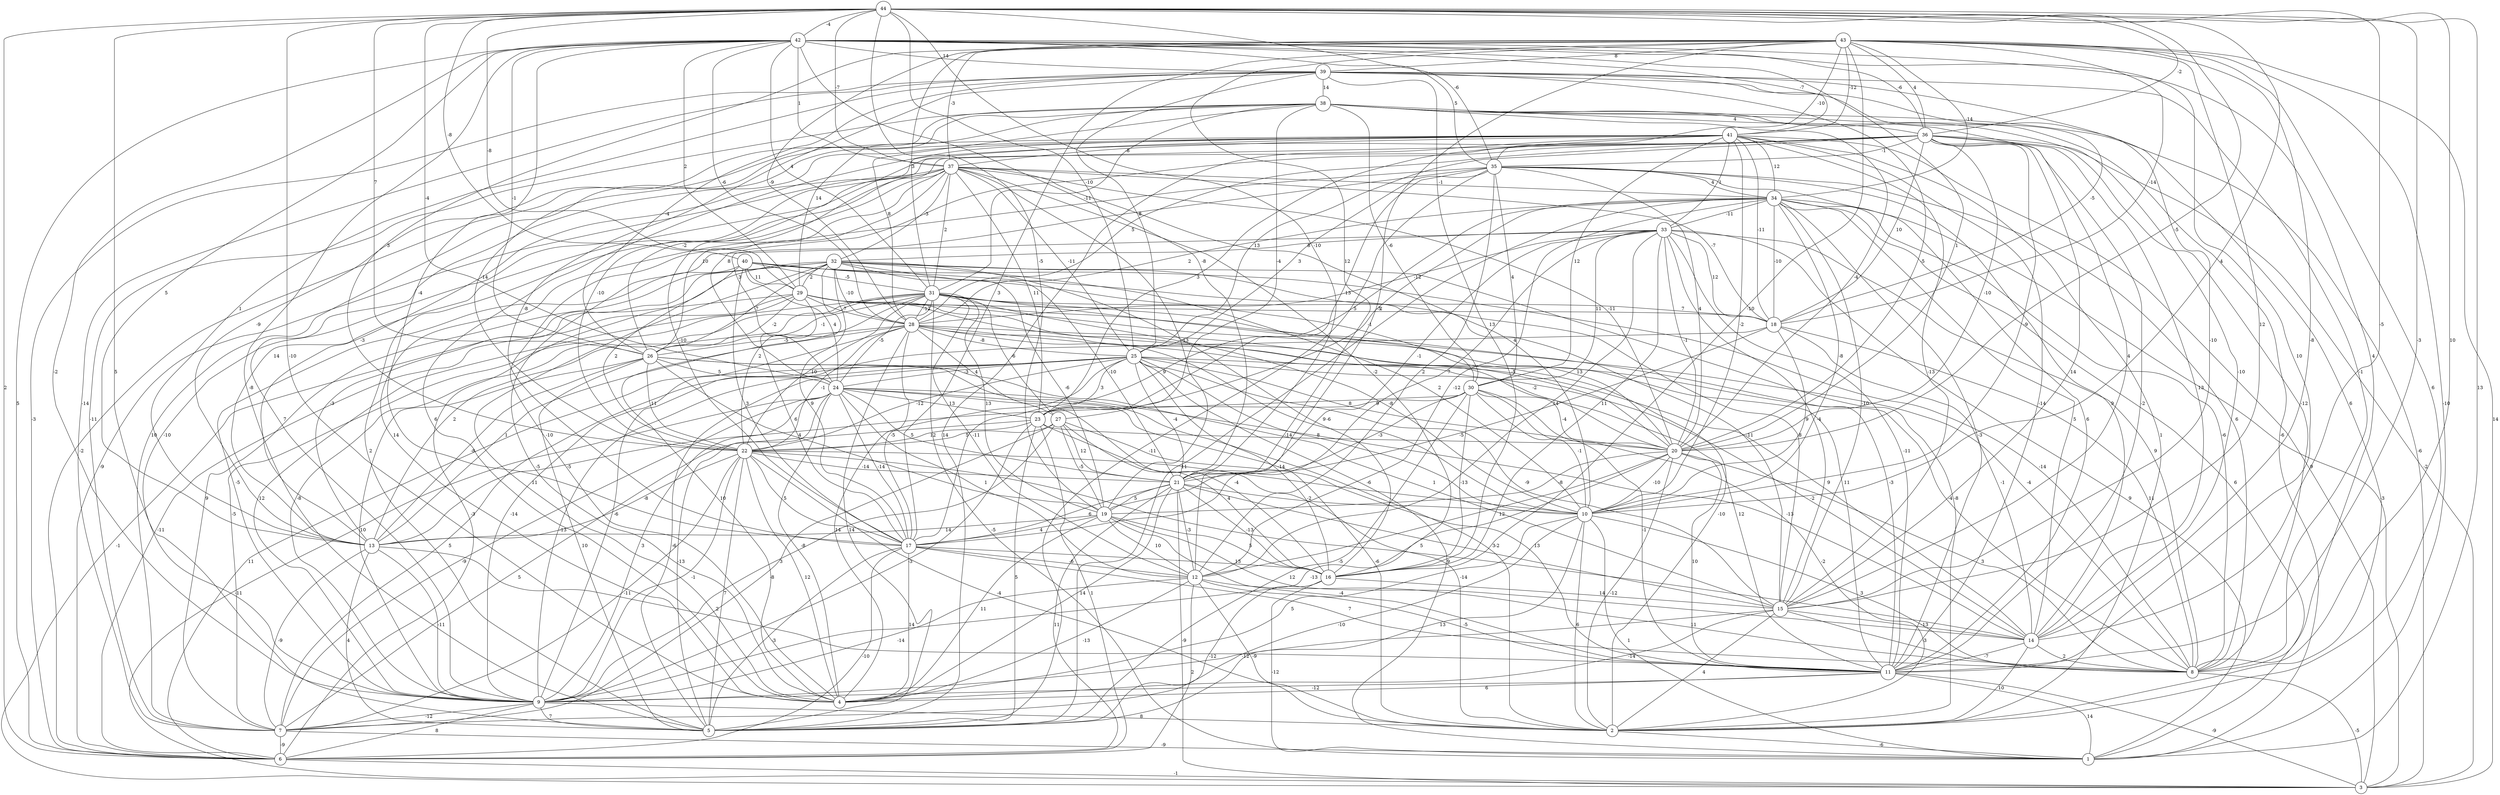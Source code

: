 graph { 
	 fontname="Helvetica,Arial,sans-serif" 
	 node [shape = circle]; 
	 44 -- 1 [label = "13"];
	 44 -- 4 [label = "-10"];
	 44 -- 5 [label = "5"];
	 44 -- 6 [label = "2"];
	 44 -- 8 [label = "10"];
	 44 -- 10 [label = "4"];
	 44 -- 11 [label = "-3"];
	 44 -- 14 [label = "-5"];
	 44 -- 19 [label = "-5"];
	 44 -- 20 [label = "-5"];
	 44 -- 21 [label = "-10"];
	 44 -- 24 [label = "-4"];
	 44 -- 25 [label = "-10"];
	 44 -- 26 [label = "7"];
	 44 -- 29 [label = "-8"];
	 44 -- 35 [label = "-6"];
	 44 -- 36 [label = "-2"];
	 44 -- 37 [label = "-7"];
	 44 -- 40 [label = "-8"];
	 44 -- 42 [label = "-4"];
	 43 -- 1 [label = "-10"];
	 43 -- 2 [label = "6"];
	 43 -- 3 [label = "14"];
	 43 -- 12 [label = "-5"];
	 43 -- 14 [label = "-8"];
	 43 -- 15 [label = "12"];
	 43 -- 16 [label = "-10"];
	 43 -- 17 [label = "3"];
	 43 -- 18 [label = "-14"];
	 43 -- 21 [label = "12"];
	 43 -- 22 [label = "3"];
	 43 -- 28 [label = "-9"];
	 43 -- 31 [label = "3"];
	 43 -- 34 [label = "-14"];
	 43 -- 35 [label = "-10"];
	 43 -- 36 [label = "4"];
	 43 -- 37 [label = "-3"];
	 43 -- 39 [label = "8"];
	 43 -- 41 [label = "-12"];
	 42 -- 5 [label = "-8"];
	 42 -- 6 [label = "5"];
	 42 -- 8 [label = "4"];
	 42 -- 9 [label = "-2"];
	 42 -- 11 [label = "10"];
	 42 -- 13 [label = "5"];
	 42 -- 17 [label = "-4"];
	 42 -- 20 [label = "1"];
	 42 -- 21 [label = "-8"];
	 42 -- 26 [label = "-1"];
	 42 -- 28 [label = "-6"];
	 42 -- 29 [label = "2"];
	 42 -- 31 [label = "4"];
	 42 -- 35 [label = "5"];
	 42 -- 36 [label = "-6"];
	 42 -- 37 [label = "1"];
	 42 -- 39 [label = "14"];
	 42 -- 41 [label = "-7"];
	 41 -- 2 [label = "1"];
	 41 -- 3 [label = "9"];
	 41 -- 4 [label = "6"];
	 41 -- 5 [label = "14"];
	 41 -- 6 [label = "-2"];
	 41 -- 7 [label = "10"];
	 41 -- 9 [label = "7"];
	 41 -- 10 [label = "-2"];
	 41 -- 11 [label = "-14"];
	 41 -- 15 [label = "-13"];
	 41 -- 17 [label = "-10"];
	 41 -- 18 [label = "-11"];
	 41 -- 23 [label = "3"];
	 41 -- 30 [label = "12"];
	 41 -- 33 [label = "1"];
	 41 -- 34 [label = "12"];
	 41 -- 37 [label = "-8"];
	 40 -- 8 [label = "-14"];
	 40 -- 9 [label = "-5"];
	 40 -- 15 [label = "-11"];
	 40 -- 17 [label = "3"];
	 40 -- 22 [label = "2"];
	 40 -- 24 [label = "4"];
	 40 -- 29 [label = "11"];
	 40 -- 30 [label = "-1"];
	 40 -- 31 [label = "-5"];
	 39 -- 2 [label = "6"];
	 39 -- 6 [label = "-3"];
	 39 -- 7 [label = "-14"];
	 39 -- 8 [label = "-1"];
	 39 -- 13 [label = "1"];
	 39 -- 15 [label = "-10"];
	 39 -- 16 [label = "13"];
	 39 -- 17 [label = "-8"];
	 39 -- 18 [label = "-5"];
	 39 -- 20 [label = "-5"];
	 39 -- 25 [label = "8"];
	 39 -- 26 [label = "-4"];
	 39 -- 38 [label = "14"];
	 38 -- 1 [label = "-6"];
	 38 -- 3 [label = "-6"];
	 38 -- 7 [label = "-11"];
	 38 -- 13 [label = "-9"];
	 38 -- 14 [label = "-10"];
	 38 -- 15 [label = "4"];
	 38 -- 20 [label = "-4"];
	 38 -- 22 [label = "-14"];
	 38 -- 27 [label = "-4"];
	 38 -- 28 [label = "8"];
	 38 -- 29 [label = "14"];
	 38 -- 30 [label = "-6"];
	 38 -- 31 [label = "-11"];
	 38 -- 36 [label = "4"];
	 37 -- 4 [label = "14"];
	 37 -- 5 [label = "2"];
	 37 -- 6 [label = "-9"];
	 37 -- 9 [label = "-10"];
	 37 -- 10 [label = "4"];
	 37 -- 13 [label = "14"];
	 37 -- 16 [label = "-2"];
	 37 -- 18 [label = "-7"];
	 37 -- 19 [label = "-13"];
	 37 -- 20 [label = "-11"];
	 37 -- 23 [label = "11"];
	 37 -- 25 [label = "-11"];
	 37 -- 26 [label = "10"];
	 37 -- 31 [label = "2"];
	 37 -- 32 [label = "-3"];
	 37 -- 34 [label = "-1"];
	 36 -- 3 [label = "-2"];
	 36 -- 8 [label = "-12"];
	 36 -- 10 [label = "-9"];
	 36 -- 11 [label = "-2"];
	 36 -- 13 [label = "-3"];
	 36 -- 14 [label = "13"];
	 36 -- 15 [label = "14"];
	 36 -- 18 [label = "10"];
	 36 -- 20 [label = "-10"];
	 36 -- 22 [label = "-10"];
	 36 -- 24 [label = "8"];
	 36 -- 25 [label = "13"];
	 36 -- 26 [label = "-2"];
	 36 -- 28 [label = "5"];
	 36 -- 35 [label = "-1"];
	 35 -- 4 [label = "-10"];
	 35 -- 5 [label = "-11"];
	 35 -- 8 [label = "6"];
	 35 -- 11 [label = "6"];
	 35 -- 12 [label = "2"];
	 35 -- 14 [label = "9"];
	 35 -- 20 [label = "4"];
	 35 -- 23 [label = "13"];
	 35 -- 24 [label = "3"];
	 35 -- 25 [label = "3"];
	 35 -- 30 [label = "4"];
	 35 -- 34 [label = "4"];
	 34 -- 1 [label = "6"];
	 34 -- 3 [label = "-3"];
	 34 -- 5 [label = "11"];
	 34 -- 8 [label = "-6"];
	 34 -- 10 [label = "-8"];
	 34 -- 11 [label = "-3"];
	 34 -- 12 [label = "-12"];
	 34 -- 14 [label = "5"];
	 34 -- 15 [label = "-10"];
	 34 -- 17 [label = "9"];
	 34 -- 18 [label = "-10"];
	 34 -- 23 [label = "2"];
	 34 -- 28 [label = "2"];
	 34 -- 33 [label = "-11"];
	 33 -- 1 [label = "9"];
	 33 -- 4 [label = "-5"];
	 33 -- 8 [label = "9"];
	 33 -- 11 [label = "-11"];
	 33 -- 12 [label = "14"];
	 33 -- 15 [label = "-4"];
	 33 -- 16 [label = "11"];
	 33 -- 18 [label = "12"];
	 33 -- 19 [label = "7"];
	 33 -- 20 [label = "-1"];
	 33 -- 21 [label = "-1"];
	 33 -- 28 [label = "-12"];
	 33 -- 30 [label = "11"];
	 33 -- 32 [label = "8"];
	 32 -- 2 [label = "-8"];
	 32 -- 4 [label = "11"];
	 32 -- 6 [label = "-3"];
	 32 -- 7 [label = "9"];
	 32 -- 10 [label = "2"];
	 32 -- 13 [label = "-3"];
	 32 -- 15 [label = "8"];
	 32 -- 16 [label = "-6"];
	 32 -- 17 [label = "9"];
	 32 -- 19 [label = "-6"];
	 32 -- 21 [label = "-10"];
	 32 -- 22 [label = "2"];
	 32 -- 26 [label = "-7"];
	 32 -- 28 [label = "-10"];
	 32 -- 29 [label = "2"];
	 31 -- 1 [label = "-5"];
	 31 -- 4 [label = "10"];
	 31 -- 7 [label = "-5"];
	 31 -- 9 [label = "-8"];
	 31 -- 10 [label = "-8"];
	 31 -- 11 [label = "-3"];
	 31 -- 12 [label = "-11"];
	 31 -- 13 [label = "2"];
	 31 -- 18 [label = "7"];
	 31 -- 19 [label = "13"];
	 31 -- 20 [label = "13"];
	 31 -- 22 [label = "10"];
	 31 -- 24 [label = "-5"];
	 31 -- 26 [label = "-1"];
	 31 -- 27 [label = "-6"];
	 31 -- 28 [label = "-12"];
	 30 -- 2 [label = "-2"];
	 30 -- 5 [label = "-5"];
	 30 -- 10 [label = "-1"];
	 30 -- 11 [label = "-1"];
	 30 -- 13 [label = "-5"];
	 30 -- 16 [label = "-13"];
	 30 -- 20 [label = "-4"];
	 30 -- 21 [label = "-3"];
	 30 -- 23 [label = "9"];
	 29 -- 2 [label = "-10"];
	 29 -- 3 [label = "-1"];
	 29 -- 6 [label = "-11"];
	 29 -- 8 [label = "-4"];
	 29 -- 9 [label = "12"];
	 29 -- 11 [label = "11"];
	 29 -- 17 [label = "6"];
	 29 -- 18 [label = "5"];
	 29 -- 20 [label = "-5"];
	 29 -- 26 [label = "-2"];
	 29 -- 28 [label = "7"];
	 28 -- 5 [label = "14"];
	 28 -- 8 [label = "-4"];
	 28 -- 9 [label = "-14"];
	 28 -- 10 [label = "9"];
	 28 -- 13 [label = "1"];
	 28 -- 14 [label = "9"];
	 28 -- 17 [label = "-5"];
	 28 -- 20 [label = "-2"];
	 28 -- 22 [label = "-1"];
	 28 -- 25 [label = "-8"];
	 28 -- 26 [label = "-5"];
	 28 -- 27 [label = "4"];
	 27 -- 7 [label = "-8"];
	 27 -- 9 [label = "3"];
	 27 -- 11 [label = "13"];
	 27 -- 16 [label = "4"];
	 27 -- 19 [label = "-5"];
	 27 -- 21 [label = "12"];
	 27 -- 22 [label = "5"];
	 26 -- 2 [label = "-2"];
	 26 -- 5 [label = "10"];
	 26 -- 9 [label = "10"];
	 26 -- 13 [label = "-8"];
	 26 -- 15 [label = "1"];
	 26 -- 19 [label = "4"];
	 26 -- 22 [label = "11"];
	 26 -- 24 [label = "5"];
	 25 -- 1 [label = "9"];
	 25 -- 4 [label = "14"];
	 25 -- 5 [label = "-6"];
	 25 -- 6 [label = "11"];
	 25 -- 7 [label = "5"];
	 25 -- 9 [label = "-13"];
	 25 -- 10 [label = "8"];
	 25 -- 11 [label = "12"];
	 25 -- 14 [label = "-2"];
	 25 -- 15 [label = "-9"];
	 25 -- 16 [label = "-14"];
	 25 -- 20 [label = "8"];
	 25 -- 21 [label = "-4"];
	 25 -- 22 [label = "-12"];
	 25 -- 23 [label = "3"];
	 25 -- 24 [label = "-3"];
	 24 -- 2 [label = "-6"];
	 24 -- 3 [label = "-11"];
	 24 -- 4 [label = "-8"];
	 24 -- 5 [label = "-13"];
	 24 -- 7 [label = "-9"];
	 24 -- 9 [label = "3"];
	 24 -- 12 [label = "1"];
	 24 -- 14 [label = "-13"];
	 24 -- 16 [label = "-4"];
	 24 -- 17 [label = "-14"];
	 24 -- 21 [label = "5"];
	 24 -- 23 [label = "13"];
	 23 -- 2 [label = "-14"];
	 23 -- 5 [label = "5"];
	 23 -- 6 [label = "1"];
	 23 -- 7 [label = "5"];
	 23 -- 9 [label = "-3"];
	 23 -- 20 [label = "-14"];
	 23 -- 22 [label = "12"];
	 22 -- 2 [label = "-4"];
	 22 -- 4 [label = "12"];
	 22 -- 5 [label = "7"];
	 22 -- 7 [label = "-11"];
	 22 -- 9 [label = "-1"];
	 22 -- 10 [label = "-6"];
	 22 -- 13 [label = "-8"];
	 22 -- 14 [label = "5"];
	 22 -- 17 [label = "5"];
	 22 -- 21 [label = "-14"];
	 21 -- 3 [label = "-9"];
	 21 -- 4 [label = "14"];
	 21 -- 6 [label = "11"];
	 21 -- 10 [label = "-2"];
	 21 -- 12 [label = "-3"];
	 21 -- 15 [label = "3"];
	 21 -- 16 [label = "-13"];
	 21 -- 17 [label = "6"];
	 21 -- 19 [label = "5"];
	 20 -- 2 [label = "-12"];
	 20 -- 8 [label = "3"];
	 20 -- 9 [label = "-13"];
	 20 -- 10 [label = "-10"];
	 20 -- 11 [label = "10"];
	 20 -- 12 [label = "12"];
	 20 -- 19 [label = "-8"];
	 19 -- 4 [label = "11"];
	 19 -- 11 [label = "-4"];
	 19 -- 12 [label = "10"];
	 19 -- 13 [label = "14"];
	 19 -- 14 [label = "12"];
	 19 -- 16 [label = "5"];
	 19 -- 17 [label = "4"];
	 18 -- 8 [label = "11"];
	 18 -- 9 [label = "-6"];
	 18 -- 10 [label = "9"];
	 18 -- 14 [label = "-1"];
	 18 -- 17 [label = "-5"];
	 17 -- 4 [label = "14"];
	 17 -- 5 [label = "-3"];
	 17 -- 6 [label = "-10"];
	 17 -- 8 [label = "7"];
	 17 -- 12 [label = "-6"];
	 17 -- 16 [label = "13"];
	 16 -- 1 [label = "-12"];
	 16 -- 5 [label = "-12"];
	 16 -- 15 [label = "14"];
	 15 -- 2 [label = "4"];
	 15 -- 4 [label = "-14"];
	 15 -- 8 [label = "-3"];
	 15 -- 9 [label = "-12"];
	 15 -- 14 [label = "-13"];
	 14 -- 2 [label = "10"];
	 14 -- 8 [label = "2"];
	 14 -- 11 [label = "-7"];
	 13 -- 5 [label = "4"];
	 13 -- 7 [label = "-9"];
	 13 -- 9 [label = "-11"];
	 13 -- 11 [label = "2"];
	 12 -- 2 [label = "-9"];
	 12 -- 4 [label = "-13"];
	 12 -- 6 [label = "2"];
	 12 -- 8 [label = "11"];
	 12 -- 9 [label = "-14"];
	 12 -- 11 [label = "-5"];
	 11 -- 1 [label = "14"];
	 11 -- 3 [label = "-9"];
	 11 -- 4 [label = "6"];
	 11 -- 9 [label = "-12"];
	 10 -- 1 [label = "1"];
	 10 -- 2 [label = "6"];
	 10 -- 4 [label = "5"];
	 10 -- 5 [label = "13"];
	 10 -- 7 [label = "-10"];
	 10 -- 8 [label = "3"];
	 9 -- 2 [label = "8"];
	 9 -- 5 [label = "7"];
	 9 -- 6 [label = "8"];
	 9 -- 7 [label = "-12"];
	 8 -- 3 [label = "-5"];
	 7 -- 1 [label = "-9"];
	 7 -- 6 [label = "-9"];
	 6 -- 3 [label = "-1"];
	 2 -- 1 [label = "-6"];
	 1;
	 2;
	 3;
	 4;
	 5;
	 6;
	 7;
	 8;
	 9;
	 10;
	 11;
	 12;
	 13;
	 14;
	 15;
	 16;
	 17;
	 18;
	 19;
	 20;
	 21;
	 22;
	 23;
	 24;
	 25;
	 26;
	 27;
	 28;
	 29;
	 30;
	 31;
	 32;
	 33;
	 34;
	 35;
	 36;
	 37;
	 38;
	 39;
	 40;
	 41;
	 42;
	 43;
	 44;
}
